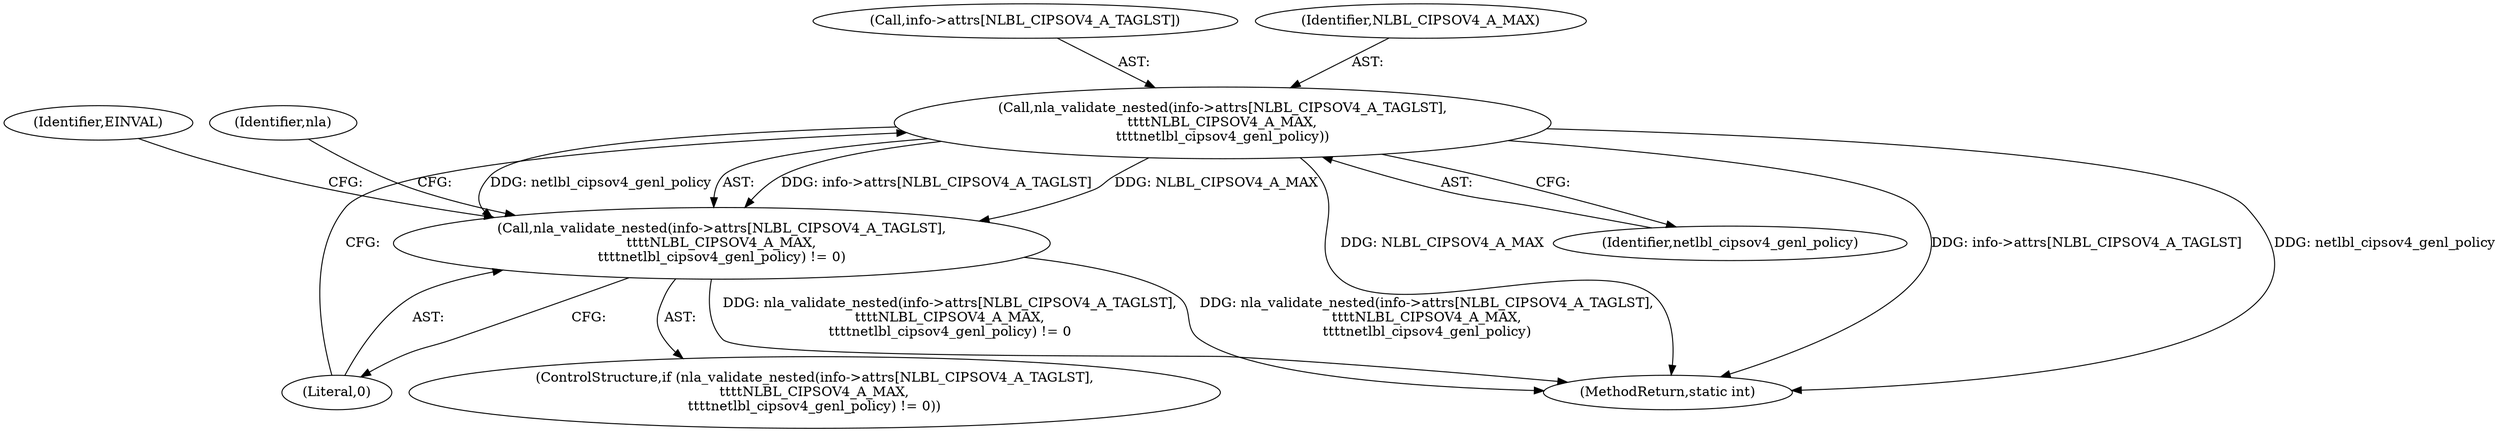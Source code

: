 digraph "0_linux_2a2f11c227bdf292b3a2900ad04139d301b56ac4@array" {
"1000122" [label="(Call,nla_validate_nested(info->attrs[NLBL_CIPSOV4_A_TAGLST],\n\t\t\t\tNLBL_CIPSOV4_A_MAX,\n\t\t\t\tnetlbl_cipsov4_genl_policy))"];
"1000121" [label="(Call,nla_validate_nested(info->attrs[NLBL_CIPSOV4_A_TAGLST],\n\t\t\t\tNLBL_CIPSOV4_A_MAX,\n\t\t\t\tnetlbl_cipsov4_genl_policy) != 0)"];
"1000133" [label="(Identifier,EINVAL)"];
"1000123" [label="(Call,info->attrs[NLBL_CIPSOV4_A_TAGLST])"];
"1000122" [label="(Call,nla_validate_nested(info->attrs[NLBL_CIPSOV4_A_TAGLST],\n\t\t\t\tNLBL_CIPSOV4_A_MAX,\n\t\t\t\tnetlbl_cipsov4_genl_policy))"];
"1000121" [label="(Call,nla_validate_nested(info->attrs[NLBL_CIPSOV4_A_TAGLST],\n\t\t\t\tNLBL_CIPSOV4_A_MAX,\n\t\t\t\tnetlbl_cipsov4_genl_policy) != 0)"];
"1000171" [label="(MethodReturn,static int)"];
"1000129" [label="(Identifier,netlbl_cipsov4_genl_policy)"];
"1000137" [label="(Identifier,nla)"];
"1000128" [label="(Identifier,NLBL_CIPSOV4_A_MAX)"];
"1000130" [label="(Literal,0)"];
"1000120" [label="(ControlStructure,if (nla_validate_nested(info->attrs[NLBL_CIPSOV4_A_TAGLST],\n\t\t\t\tNLBL_CIPSOV4_A_MAX,\n\t\t\t\tnetlbl_cipsov4_genl_policy) != 0))"];
"1000122" -> "1000121"  [label="AST: "];
"1000122" -> "1000129"  [label="CFG: "];
"1000123" -> "1000122"  [label="AST: "];
"1000128" -> "1000122"  [label="AST: "];
"1000129" -> "1000122"  [label="AST: "];
"1000130" -> "1000122"  [label="CFG: "];
"1000122" -> "1000171"  [label="DDG: info->attrs[NLBL_CIPSOV4_A_TAGLST]"];
"1000122" -> "1000171"  [label="DDG: netlbl_cipsov4_genl_policy"];
"1000122" -> "1000171"  [label="DDG: NLBL_CIPSOV4_A_MAX"];
"1000122" -> "1000121"  [label="DDG: info->attrs[NLBL_CIPSOV4_A_TAGLST]"];
"1000122" -> "1000121"  [label="DDG: NLBL_CIPSOV4_A_MAX"];
"1000122" -> "1000121"  [label="DDG: netlbl_cipsov4_genl_policy"];
"1000121" -> "1000120"  [label="AST: "];
"1000121" -> "1000130"  [label="CFG: "];
"1000130" -> "1000121"  [label="AST: "];
"1000133" -> "1000121"  [label="CFG: "];
"1000137" -> "1000121"  [label="CFG: "];
"1000121" -> "1000171"  [label="DDG: nla_validate_nested(info->attrs[NLBL_CIPSOV4_A_TAGLST],\n\t\t\t\tNLBL_CIPSOV4_A_MAX,\n\t\t\t\tnetlbl_cipsov4_genl_policy) != 0"];
"1000121" -> "1000171"  [label="DDG: nla_validate_nested(info->attrs[NLBL_CIPSOV4_A_TAGLST],\n\t\t\t\tNLBL_CIPSOV4_A_MAX,\n\t\t\t\tnetlbl_cipsov4_genl_policy)"];
}
